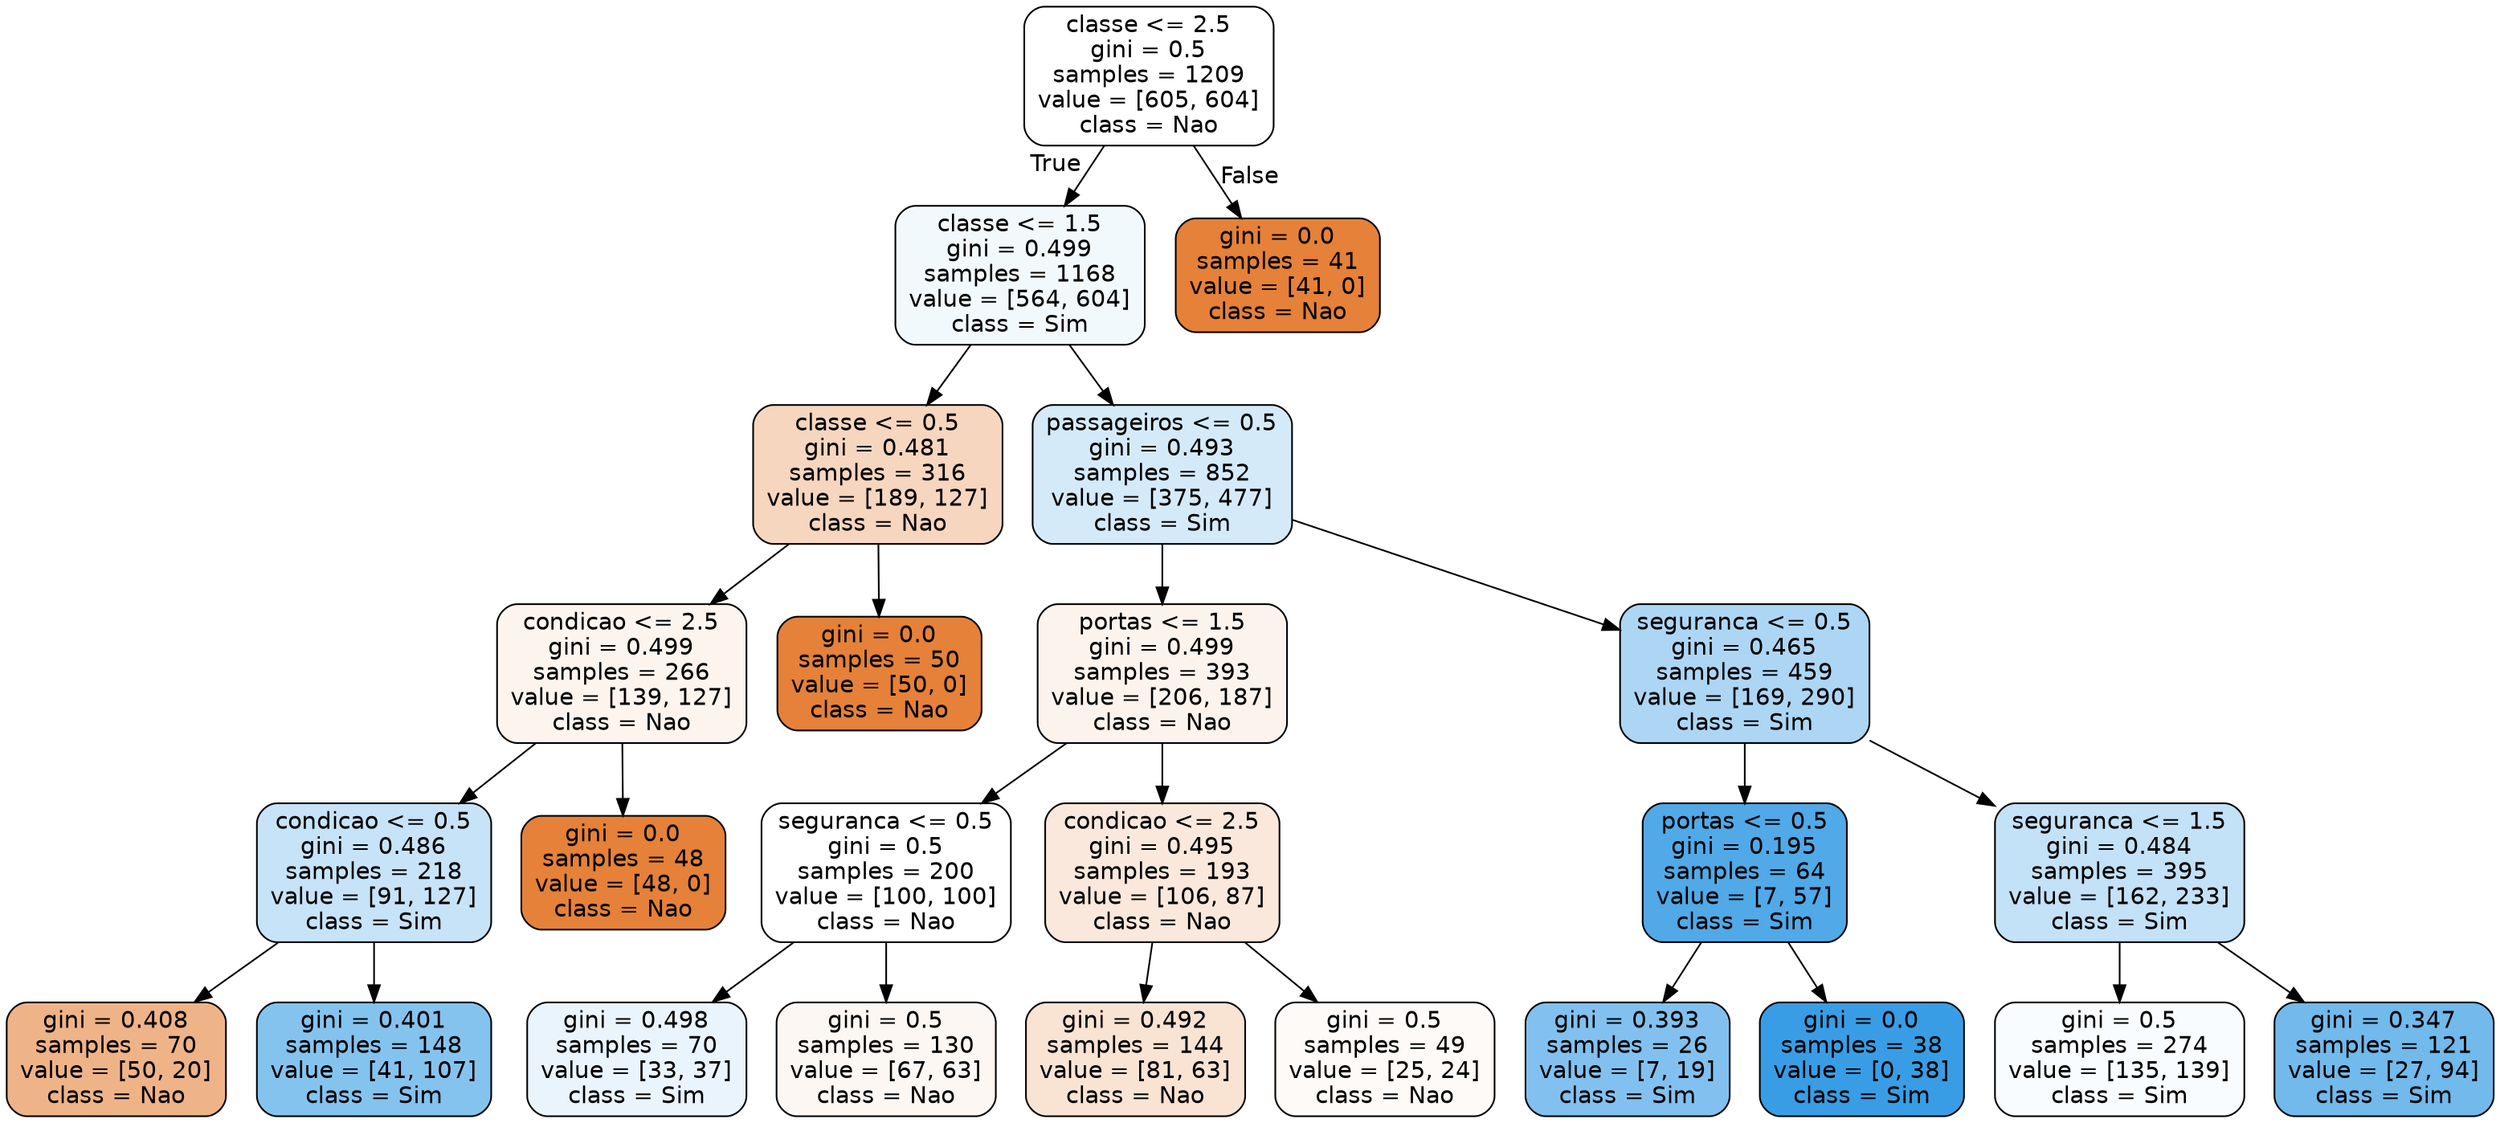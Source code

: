 digraph Tree {
node [shape=box, style="filled, rounded", color="black", fontname=helvetica] ;
edge [fontname=helvetica] ;
0 [label="classe <= 2.5\ngini = 0.5\nsamples = 1209\nvalue = [605, 604]\nclass = Nao", fillcolor="#ffffff"] ;
1 [label="classe <= 1.5\ngini = 0.499\nsamples = 1168\nvalue = [564, 604]\nclass = Sim", fillcolor="#f2f9fd"] ;
0 -> 1 [labeldistance=2.5, labelangle=45, headlabel="True"] ;
2 [label="classe <= 0.5\ngini = 0.481\nsamples = 316\nvalue = [189, 127]\nclass = Nao", fillcolor="#f6d6be"] ;
1 -> 2 ;
3 [label="condicao <= 2.5\ngini = 0.499\nsamples = 266\nvalue = [139, 127]\nclass = Nao", fillcolor="#fdf4ee"] ;
2 -> 3 ;
4 [label="condicao <= 0.5\ngini = 0.486\nsamples = 218\nvalue = [91, 127]\nclass = Sim", fillcolor="#c7e3f8"] ;
3 -> 4 ;
5 [label="gini = 0.408\nsamples = 70\nvalue = [50, 20]\nclass = Nao", fillcolor="#efb388"] ;
4 -> 5 ;
6 [label="gini = 0.401\nsamples = 148\nvalue = [41, 107]\nclass = Sim", fillcolor="#85c3ef"] ;
4 -> 6 ;
7 [label="gini = 0.0\nsamples = 48\nvalue = [48, 0]\nclass = Nao", fillcolor="#e58139"] ;
3 -> 7 ;
8 [label="gini = 0.0\nsamples = 50\nvalue = [50, 0]\nclass = Nao", fillcolor="#e58139"] ;
2 -> 8 ;
9 [label="passageiros <= 0.5\ngini = 0.493\nsamples = 852\nvalue = [375, 477]\nclass = Sim", fillcolor="#d5eaf9"] ;
1 -> 9 ;
10 [label="portas <= 1.5\ngini = 0.499\nsamples = 393\nvalue = [206, 187]\nclass = Nao", fillcolor="#fdf3ed"] ;
9 -> 10 ;
11 [label="seguranca <= 0.5\ngini = 0.5\nsamples = 200\nvalue = [100, 100]\nclass = Nao", fillcolor="#ffffff"] ;
10 -> 11 ;
12 [label="gini = 0.498\nsamples = 70\nvalue = [33, 37]\nclass = Sim", fillcolor="#eaf4fc"] ;
11 -> 12 ;
13 [label="gini = 0.5\nsamples = 130\nvalue = [67, 63]\nclass = Nao", fillcolor="#fdf7f3"] ;
11 -> 13 ;
14 [label="condicao <= 2.5\ngini = 0.495\nsamples = 193\nvalue = [106, 87]\nclass = Nao", fillcolor="#fae8dc"] ;
10 -> 14 ;
15 [label="gini = 0.492\nsamples = 144\nvalue = [81, 63]\nclass = Nao", fillcolor="#f9e3d3"] ;
14 -> 15 ;
16 [label="gini = 0.5\nsamples = 49\nvalue = [25, 24]\nclass = Nao", fillcolor="#fefaf7"] ;
14 -> 16 ;
17 [label="seguranca <= 0.5\ngini = 0.465\nsamples = 459\nvalue = [169, 290]\nclass = Sim", fillcolor="#acd6f4"] ;
9 -> 17 ;
18 [label="portas <= 0.5\ngini = 0.195\nsamples = 64\nvalue = [7, 57]\nclass = Sim", fillcolor="#51a9e8"] ;
17 -> 18 ;
19 [label="gini = 0.393\nsamples = 26\nvalue = [7, 19]\nclass = Sim", fillcolor="#82c1ef"] ;
18 -> 19 ;
20 [label="gini = 0.0\nsamples = 38\nvalue = [0, 38]\nclass = Sim", fillcolor="#399de5"] ;
18 -> 20 ;
21 [label="seguranca <= 1.5\ngini = 0.484\nsamples = 395\nvalue = [162, 233]\nclass = Sim", fillcolor="#c3e1f7"] ;
17 -> 21 ;
22 [label="gini = 0.5\nsamples = 274\nvalue = [135, 139]\nclass = Sim", fillcolor="#f9fcfe"] ;
21 -> 22 ;
23 [label="gini = 0.347\nsamples = 121\nvalue = [27, 94]\nclass = Sim", fillcolor="#72b9ec"] ;
21 -> 23 ;
24 [label="gini = 0.0\nsamples = 41\nvalue = [41, 0]\nclass = Nao", fillcolor="#e58139"] ;
0 -> 24 [labeldistance=2.5, labelangle=-45, headlabel="False"] ;
}